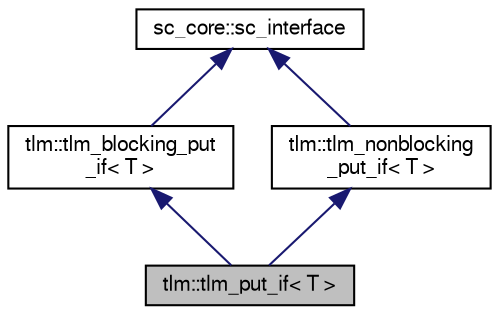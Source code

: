 digraph "tlm::tlm_put_if&lt; T &gt;"
{
  edge [fontname="FreeSans",fontsize="10",labelfontname="FreeSans",labelfontsize="10"];
  node [fontname="FreeSans",fontsize="10",shape=record];
  Node7 [label="tlm::tlm_put_if\< T \>",height=0.2,width=0.4,color="black", fillcolor="grey75", style="filled", fontcolor="black"];
  Node8 -> Node7 [dir="back",color="midnightblue",fontsize="10",style="solid",fontname="FreeSans"];
  Node8 [label="tlm::tlm_blocking_put\l_if\< T \>",height=0.2,width=0.4,color="black", fillcolor="white", style="filled",URL="$a02279.html"];
  Node9 -> Node8 [dir="back",color="midnightblue",fontsize="10",style="solid",fontname="FreeSans"];
  Node9 [label="sc_core::sc_interface",height=0.2,width=0.4,color="black", fillcolor="white", style="filled",URL="/mnt/c/Users/fangk/Documents/hdl-playground/lib/systemc-2.3.3/objdir/docs/sysc/doxygen/systemc.tag$a01196.html"];
  Node10 -> Node7 [dir="back",color="midnightblue",fontsize="10",style="solid",fontname="FreeSans"];
  Node10 [label="tlm::tlm_nonblocking\l_put_if\< T \>",height=0.2,width=0.4,color="black", fillcolor="white", style="filled",URL="$a02287.html"];
  Node9 -> Node10 [dir="back",color="midnightblue",fontsize="10",style="solid",fontname="FreeSans"];
}
